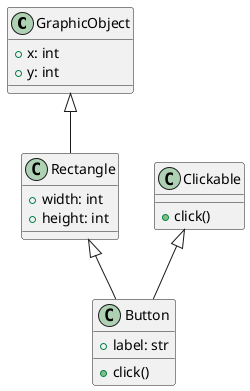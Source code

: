
@startuml
class GraphicObject {
    +x: int
    +y: int
}

class Rectangle {
    +width: int
    +height: int
}

class Clickable {
    +click()
}

class Button {
    +label: str
    +click()
}

GraphicObject <|-- Rectangle
Clickable <|-- Button
Rectangle <|-- Button
@enduml
